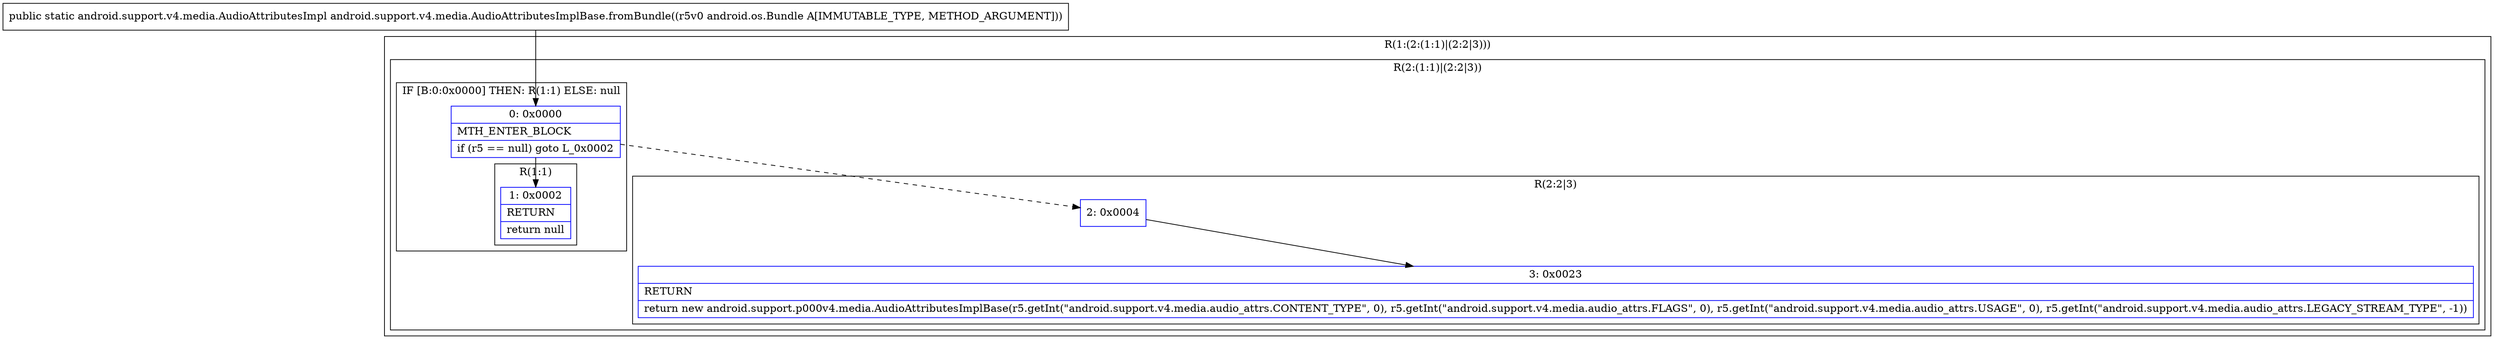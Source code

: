 digraph "CFG forandroid.support.v4.media.AudioAttributesImplBase.fromBundle(Landroid\/os\/Bundle;)Landroid\/support\/v4\/media\/AudioAttributesImpl;" {
subgraph cluster_Region_208603518 {
label = "R(1:(2:(1:1)|(2:2|3)))";
node [shape=record,color=blue];
subgraph cluster_Region_653433394 {
label = "R(2:(1:1)|(2:2|3))";
node [shape=record,color=blue];
subgraph cluster_IfRegion_620598865 {
label = "IF [B:0:0x0000] THEN: R(1:1) ELSE: null";
node [shape=record,color=blue];
Node_0 [shape=record,label="{0\:\ 0x0000|MTH_ENTER_BLOCK\l|if (r5 == null) goto L_0x0002\l}"];
subgraph cluster_Region_443438937 {
label = "R(1:1)";
node [shape=record,color=blue];
Node_1 [shape=record,label="{1\:\ 0x0002|RETURN\l|return null\l}"];
}
}
subgraph cluster_Region_1857984915 {
label = "R(2:2|3)";
node [shape=record,color=blue];
Node_2 [shape=record,label="{2\:\ 0x0004}"];
Node_3 [shape=record,label="{3\:\ 0x0023|RETURN\l|return new android.support.p000v4.media.AudioAttributesImplBase(r5.getInt(\"android.support.v4.media.audio_attrs.CONTENT_TYPE\", 0), r5.getInt(\"android.support.v4.media.audio_attrs.FLAGS\", 0), r5.getInt(\"android.support.v4.media.audio_attrs.USAGE\", 0), r5.getInt(\"android.support.v4.media.audio_attrs.LEGACY_STREAM_TYPE\", \-1))\l}"];
}
}
}
MethodNode[shape=record,label="{public static android.support.v4.media.AudioAttributesImpl android.support.v4.media.AudioAttributesImplBase.fromBundle((r5v0 android.os.Bundle A[IMMUTABLE_TYPE, METHOD_ARGUMENT])) }"];
MethodNode -> Node_0;
Node_0 -> Node_1;
Node_0 -> Node_2[style=dashed];
Node_2 -> Node_3;
}

